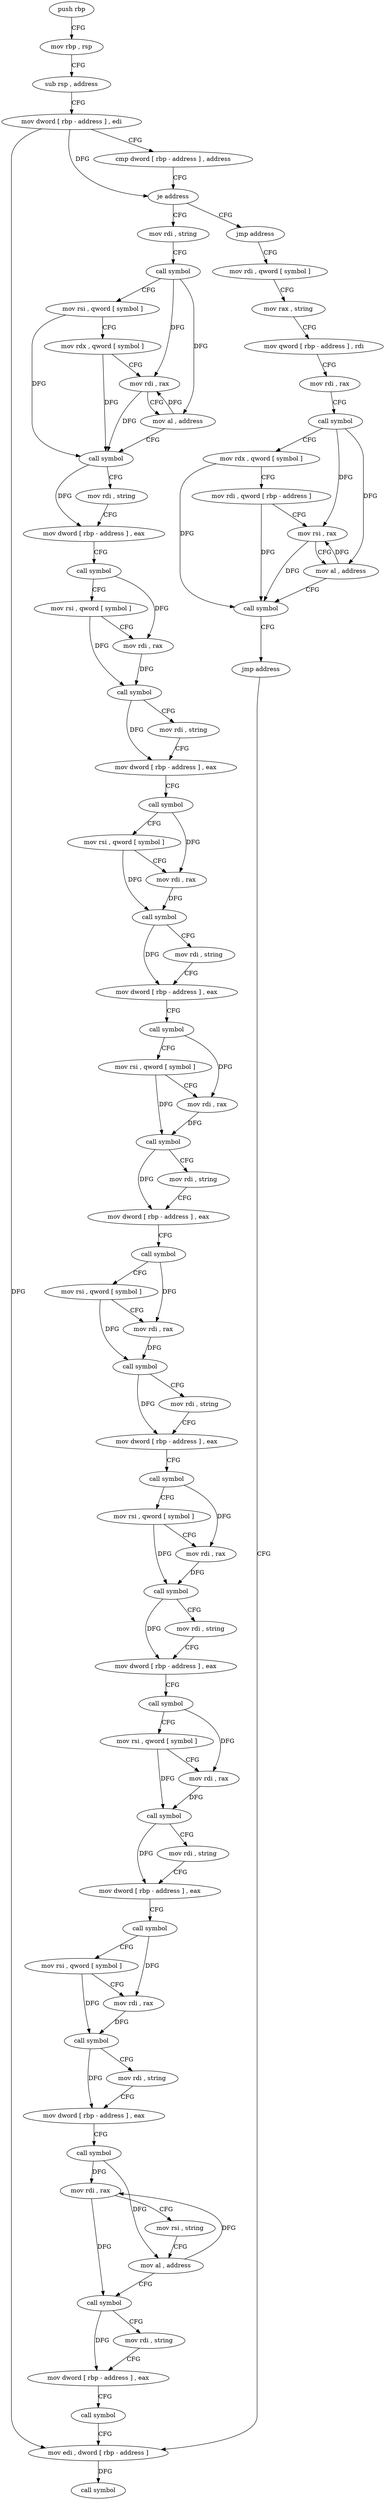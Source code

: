 digraph "func" {
"4199952" [label = "push rbp" ]
"4199953" [label = "mov rbp , rsp" ]
"4199956" [label = "sub rsp , address" ]
"4199960" [label = "mov dword [ rbp - address ] , edi" ]
"4199963" [label = "cmp dword [ rbp - address ] , address" ]
"4199967" [label = "je address" ]
"4200035" [label = "mov rdi , string" ]
"4199973" [label = "jmp address" ]
"4200045" [label = "call symbol" ]
"4200050" [label = "mov rsi , qword [ symbol ]" ]
"4200058" [label = "mov rdx , qword [ symbol ]" ]
"4200066" [label = "mov rdi , rax" ]
"4200069" [label = "mov al , address" ]
"4200071" [label = "call symbol" ]
"4200076" [label = "mov rdi , string" ]
"4200086" [label = "mov dword [ rbp - address ] , eax" ]
"4200089" [label = "call symbol" ]
"4200094" [label = "mov rsi , qword [ symbol ]" ]
"4200102" [label = "mov rdi , rax" ]
"4200105" [label = "call symbol" ]
"4200110" [label = "mov rdi , string" ]
"4200120" [label = "mov dword [ rbp - address ] , eax" ]
"4200123" [label = "call symbol" ]
"4200128" [label = "mov rsi , qword [ symbol ]" ]
"4200136" [label = "mov rdi , rax" ]
"4200139" [label = "call symbol" ]
"4200144" [label = "mov rdi , string" ]
"4200154" [label = "mov dword [ rbp - address ] , eax" ]
"4200157" [label = "call symbol" ]
"4200162" [label = "mov rsi , qword [ symbol ]" ]
"4200170" [label = "mov rdi , rax" ]
"4200173" [label = "call symbol" ]
"4200178" [label = "mov rdi , string" ]
"4200188" [label = "mov dword [ rbp - address ] , eax" ]
"4200191" [label = "call symbol" ]
"4200196" [label = "mov rsi , qword [ symbol ]" ]
"4200204" [label = "mov rdi , rax" ]
"4200207" [label = "call symbol" ]
"4200212" [label = "mov rdi , string" ]
"4200222" [label = "mov dword [ rbp - address ] , eax" ]
"4200225" [label = "call symbol" ]
"4200230" [label = "mov rsi , qword [ symbol ]" ]
"4200238" [label = "mov rdi , rax" ]
"4200241" [label = "call symbol" ]
"4200246" [label = "mov rdi , string" ]
"4200256" [label = "mov dword [ rbp - address ] , eax" ]
"4200259" [label = "call symbol" ]
"4200264" [label = "mov rsi , qword [ symbol ]" ]
"4200272" [label = "mov rdi , rax" ]
"4200275" [label = "call symbol" ]
"4200280" [label = "mov rdi , string" ]
"4200290" [label = "mov dword [ rbp - address ] , eax" ]
"4200293" [label = "call symbol" ]
"4200298" [label = "mov rsi , qword [ symbol ]" ]
"4200306" [label = "mov rdi , rax" ]
"4200309" [label = "call symbol" ]
"4200314" [label = "mov rdi , string" ]
"4200324" [label = "mov dword [ rbp - address ] , eax" ]
"4200327" [label = "call symbol" ]
"4200332" [label = "mov rdi , rax" ]
"4200335" [label = "mov rsi , string" ]
"4200345" [label = "mov al , address" ]
"4200347" [label = "call symbol" ]
"4200352" [label = "mov rdi , string" ]
"4200362" [label = "mov dword [ rbp - address ] , eax" ]
"4200365" [label = "call symbol" ]
"4200370" [label = "mov edi , dword [ rbp - address ]" ]
"4199978" [label = "mov rdi , qword [ symbol ]" ]
"4199986" [label = "mov rax , string" ]
"4199996" [label = "mov qword [ rbp - address ] , rdi" ]
"4200000" [label = "mov rdi , rax" ]
"4200003" [label = "call symbol" ]
"4200008" [label = "mov rdx , qword [ symbol ]" ]
"4200016" [label = "mov rdi , qword [ rbp - address ]" ]
"4200020" [label = "mov rsi , rax" ]
"4200023" [label = "mov al , address" ]
"4200025" [label = "call symbol" ]
"4200030" [label = "jmp address" ]
"4200373" [label = "call symbol" ]
"4199952" -> "4199953" [ label = "CFG" ]
"4199953" -> "4199956" [ label = "CFG" ]
"4199956" -> "4199960" [ label = "CFG" ]
"4199960" -> "4199963" [ label = "CFG" ]
"4199960" -> "4199967" [ label = "DFG" ]
"4199960" -> "4200370" [ label = "DFG" ]
"4199963" -> "4199967" [ label = "CFG" ]
"4199967" -> "4200035" [ label = "CFG" ]
"4199967" -> "4199973" [ label = "CFG" ]
"4200035" -> "4200045" [ label = "CFG" ]
"4199973" -> "4199978" [ label = "CFG" ]
"4200045" -> "4200050" [ label = "CFG" ]
"4200045" -> "4200066" [ label = "DFG" ]
"4200045" -> "4200069" [ label = "DFG" ]
"4200050" -> "4200058" [ label = "CFG" ]
"4200050" -> "4200071" [ label = "DFG" ]
"4200058" -> "4200066" [ label = "CFG" ]
"4200058" -> "4200071" [ label = "DFG" ]
"4200066" -> "4200069" [ label = "CFG" ]
"4200066" -> "4200071" [ label = "DFG" ]
"4200069" -> "4200071" [ label = "CFG" ]
"4200069" -> "4200066" [ label = "DFG" ]
"4200071" -> "4200076" [ label = "CFG" ]
"4200071" -> "4200086" [ label = "DFG" ]
"4200076" -> "4200086" [ label = "CFG" ]
"4200086" -> "4200089" [ label = "CFG" ]
"4200089" -> "4200094" [ label = "CFG" ]
"4200089" -> "4200102" [ label = "DFG" ]
"4200094" -> "4200102" [ label = "CFG" ]
"4200094" -> "4200105" [ label = "DFG" ]
"4200102" -> "4200105" [ label = "DFG" ]
"4200105" -> "4200110" [ label = "CFG" ]
"4200105" -> "4200120" [ label = "DFG" ]
"4200110" -> "4200120" [ label = "CFG" ]
"4200120" -> "4200123" [ label = "CFG" ]
"4200123" -> "4200128" [ label = "CFG" ]
"4200123" -> "4200136" [ label = "DFG" ]
"4200128" -> "4200136" [ label = "CFG" ]
"4200128" -> "4200139" [ label = "DFG" ]
"4200136" -> "4200139" [ label = "DFG" ]
"4200139" -> "4200144" [ label = "CFG" ]
"4200139" -> "4200154" [ label = "DFG" ]
"4200144" -> "4200154" [ label = "CFG" ]
"4200154" -> "4200157" [ label = "CFG" ]
"4200157" -> "4200162" [ label = "CFG" ]
"4200157" -> "4200170" [ label = "DFG" ]
"4200162" -> "4200170" [ label = "CFG" ]
"4200162" -> "4200173" [ label = "DFG" ]
"4200170" -> "4200173" [ label = "DFG" ]
"4200173" -> "4200178" [ label = "CFG" ]
"4200173" -> "4200188" [ label = "DFG" ]
"4200178" -> "4200188" [ label = "CFG" ]
"4200188" -> "4200191" [ label = "CFG" ]
"4200191" -> "4200196" [ label = "CFG" ]
"4200191" -> "4200204" [ label = "DFG" ]
"4200196" -> "4200204" [ label = "CFG" ]
"4200196" -> "4200207" [ label = "DFG" ]
"4200204" -> "4200207" [ label = "DFG" ]
"4200207" -> "4200212" [ label = "CFG" ]
"4200207" -> "4200222" [ label = "DFG" ]
"4200212" -> "4200222" [ label = "CFG" ]
"4200222" -> "4200225" [ label = "CFG" ]
"4200225" -> "4200230" [ label = "CFG" ]
"4200225" -> "4200238" [ label = "DFG" ]
"4200230" -> "4200238" [ label = "CFG" ]
"4200230" -> "4200241" [ label = "DFG" ]
"4200238" -> "4200241" [ label = "DFG" ]
"4200241" -> "4200246" [ label = "CFG" ]
"4200241" -> "4200256" [ label = "DFG" ]
"4200246" -> "4200256" [ label = "CFG" ]
"4200256" -> "4200259" [ label = "CFG" ]
"4200259" -> "4200264" [ label = "CFG" ]
"4200259" -> "4200272" [ label = "DFG" ]
"4200264" -> "4200272" [ label = "CFG" ]
"4200264" -> "4200275" [ label = "DFG" ]
"4200272" -> "4200275" [ label = "DFG" ]
"4200275" -> "4200280" [ label = "CFG" ]
"4200275" -> "4200290" [ label = "DFG" ]
"4200280" -> "4200290" [ label = "CFG" ]
"4200290" -> "4200293" [ label = "CFG" ]
"4200293" -> "4200298" [ label = "CFG" ]
"4200293" -> "4200306" [ label = "DFG" ]
"4200298" -> "4200306" [ label = "CFG" ]
"4200298" -> "4200309" [ label = "DFG" ]
"4200306" -> "4200309" [ label = "DFG" ]
"4200309" -> "4200314" [ label = "CFG" ]
"4200309" -> "4200324" [ label = "DFG" ]
"4200314" -> "4200324" [ label = "CFG" ]
"4200324" -> "4200327" [ label = "CFG" ]
"4200327" -> "4200332" [ label = "DFG" ]
"4200327" -> "4200345" [ label = "DFG" ]
"4200332" -> "4200335" [ label = "CFG" ]
"4200332" -> "4200347" [ label = "DFG" ]
"4200335" -> "4200345" [ label = "CFG" ]
"4200345" -> "4200347" [ label = "CFG" ]
"4200345" -> "4200332" [ label = "DFG" ]
"4200347" -> "4200352" [ label = "CFG" ]
"4200347" -> "4200362" [ label = "DFG" ]
"4200352" -> "4200362" [ label = "CFG" ]
"4200362" -> "4200365" [ label = "CFG" ]
"4200365" -> "4200370" [ label = "CFG" ]
"4200370" -> "4200373" [ label = "DFG" ]
"4199978" -> "4199986" [ label = "CFG" ]
"4199986" -> "4199996" [ label = "CFG" ]
"4199996" -> "4200000" [ label = "CFG" ]
"4200000" -> "4200003" [ label = "CFG" ]
"4200003" -> "4200008" [ label = "CFG" ]
"4200003" -> "4200020" [ label = "DFG" ]
"4200003" -> "4200023" [ label = "DFG" ]
"4200008" -> "4200016" [ label = "CFG" ]
"4200008" -> "4200025" [ label = "DFG" ]
"4200016" -> "4200020" [ label = "CFG" ]
"4200016" -> "4200025" [ label = "DFG" ]
"4200020" -> "4200023" [ label = "CFG" ]
"4200020" -> "4200025" [ label = "DFG" ]
"4200023" -> "4200025" [ label = "CFG" ]
"4200023" -> "4200020" [ label = "DFG" ]
"4200025" -> "4200030" [ label = "CFG" ]
"4200030" -> "4200370" [ label = "CFG" ]
}
